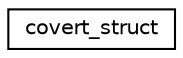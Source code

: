 digraph "Иерархия классов. Графический вид."
{
  edge [fontname="Helvetica",fontsize="10",labelfontname="Helvetica",labelfontsize="10"];
  node [fontname="Helvetica",fontsize="10",shape=record];
  rankdir="LR";
  Node1 [label="covert_struct",height=0.2,width=0.4,color="black", fillcolor="white", style="filled",URL="$structcovert__struct.html"];
}
